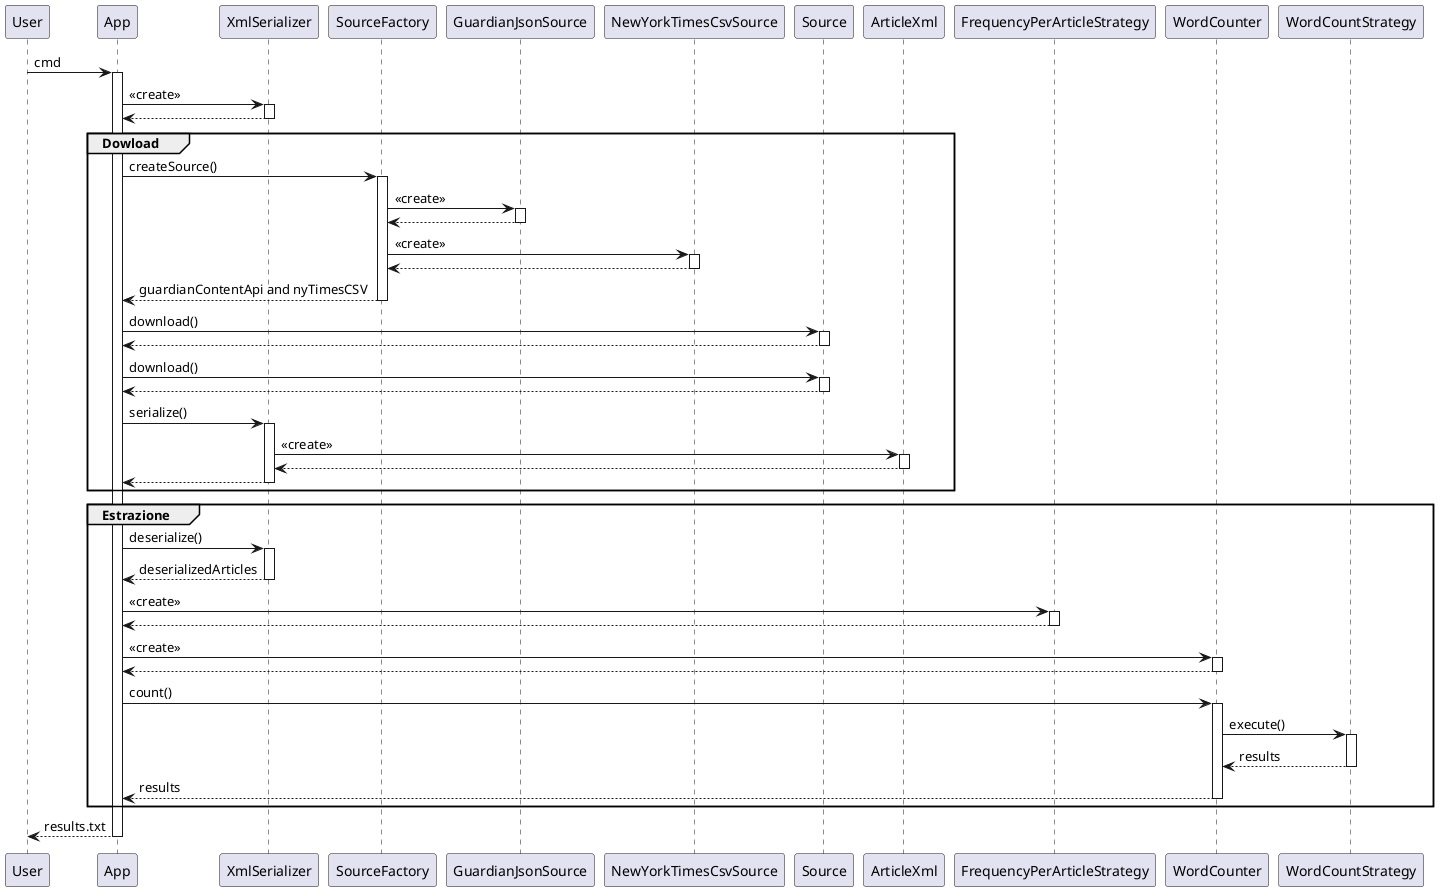 @startuml

participant User 

User -> App : cmd
activate App
App -> XmlSerializer : <<create>>
activate XmlSerializer
XmlSerializer --> App
deactivate XmlSerializer


group Dowload
App -> SourceFactory : createSource()
activate SourceFactory
SourceFactory -> GuardianJsonSource : <<create>>
activate GuardianJsonSource
GuardianJsonSource --> SourceFactory
deactivate GuardianJsonSource
SourceFactory -> NewYorkTimesCsvSource : <<create>> 
activate NewYorkTimesCsvSource
NewYorkTimesCsvSource --> SourceFactory
deactivate NewYorkTimesCsvSource
SourceFactory --> App : guardianContentApi and nyTimesCSV
deactivate SourceFactory
App -> Source : download()
activate Source
Source --> App
deactivate Source
App -> Source : download()
activate Source
Source --> App
deactivate Source
App -> XmlSerializer : serialize()
activate XmlSerializer
XmlSerializer -> ArticleXml : <<create>>
activate ArticleXml
ArticleXml --> XmlSerializer
deactivate ArticleXml
XmlSerializer --> App
deactivate XmlSerializer
end


group Estrazione
App -> XmlSerializer : deserialize()
activate XmlSerializer
XmlSerializer --> App : deserializedArticles
deactivate XmlSerializer
App -> FrequencyPerArticleStrategy : <<create>> 
activate FrequencyPerArticleStrategy
FrequencyPerArticleStrategy --> App
deactivate FrequencyPerArticleStrategy
App -> WordCounter : <<create>>
activate WordCounter
WordCounter --> App
deactivate WordCounter
App -> WordCounter : count()
activate WordCounter
WordCounter -> WordCountStrategy : execute()
activate WordCountStrategy
WordCountStrategy --> WordCounter : results
deactivate WordCountStrategy
WordCounter --> App : results
deactivate WordCounter
end

return results.txt

@enduml
